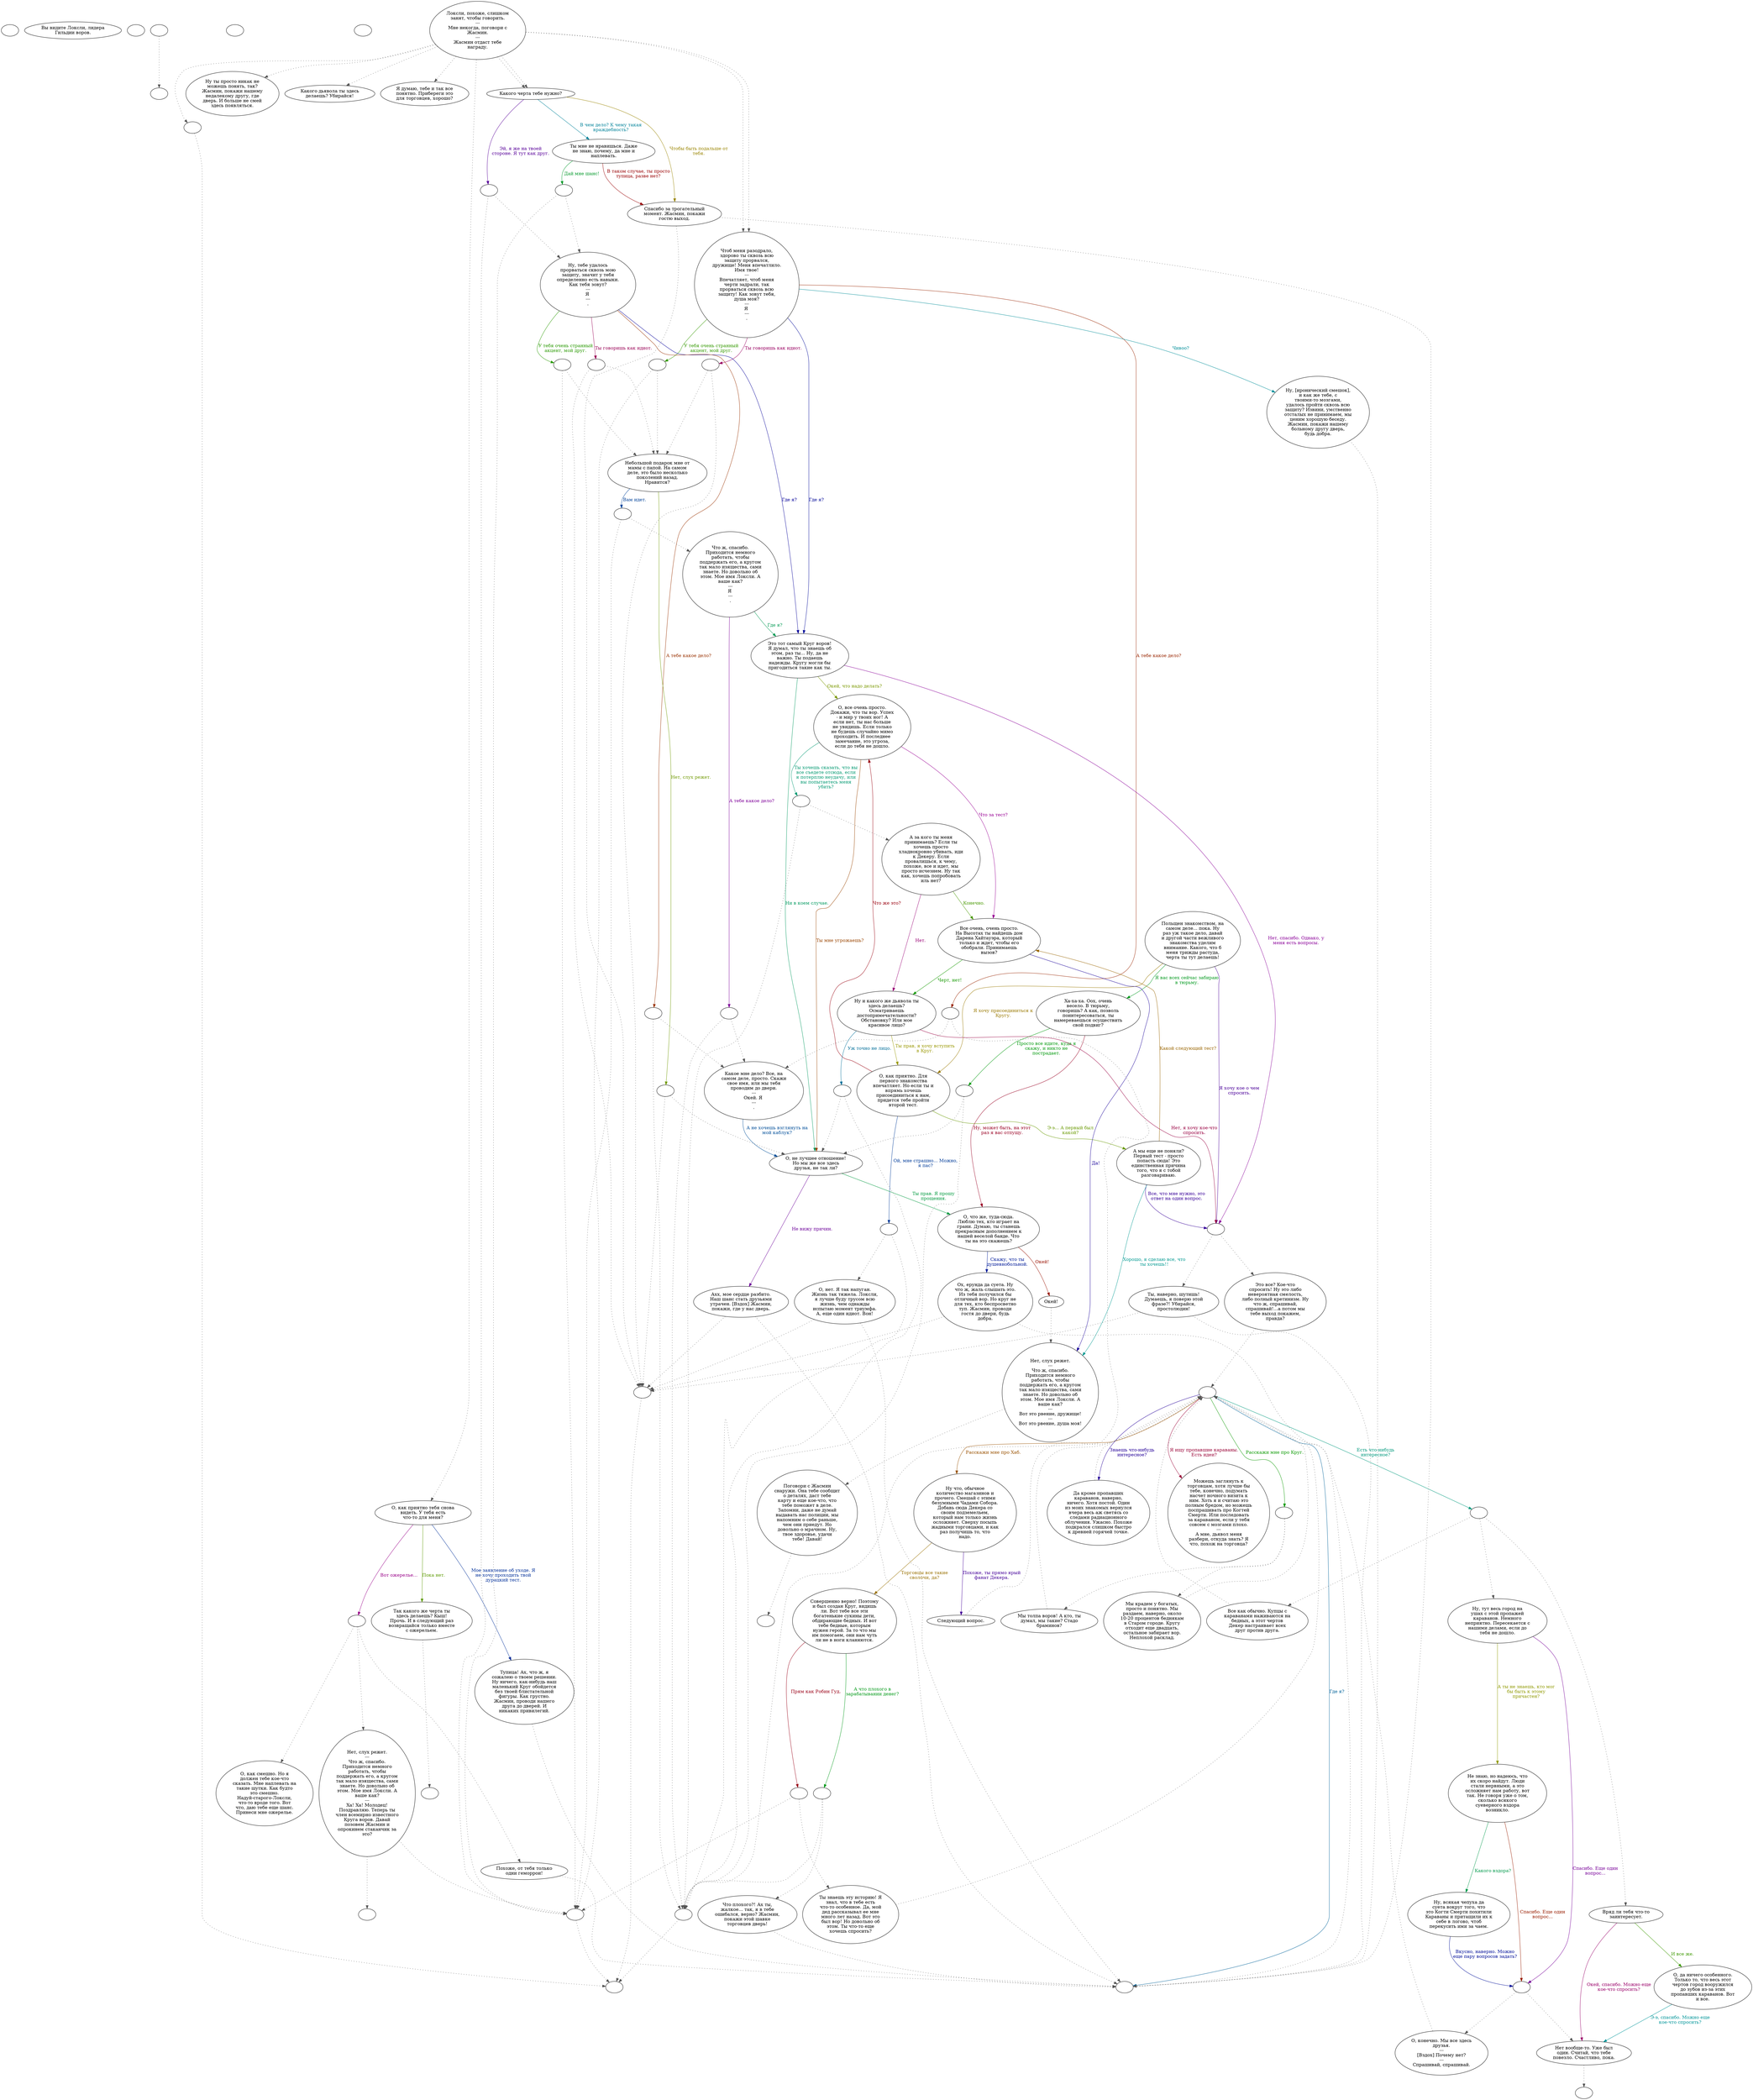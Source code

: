 digraph loxley {
  "start" [style=filled       fillcolor="#FFFFFF"       color="#000000"]
  "start" [label=""]
  "look_at_p_proc" [style=filled       fillcolor="#FFFFFF"       color="#000000"]
  "look_at_p_proc" [label="Вы видите Локсли, лидера\nГильдии воров."]
  "critter_p_proc" [style=filled       fillcolor="#FFFFFF"       color="#000000"]
  "critter_p_proc" [label=""]
  "pickup_p_proc" [style=filled       fillcolor="#FFFFFF"       color="#000000"]
  "pickup_p_proc" -> "combat" [style=dotted color="#555555"]
  "pickup_p_proc" [label=""]
  "destroy_p_proc" [style=filled       fillcolor="#FFFFFF"       color="#000000"]
  "destroy_p_proc" [label=""]
  "map_enter_p_proc" [style=filled       fillcolor="#FFFFFF"       color="#000000"]
  "map_enter_p_proc" [label=""]
  "talk_p_proc" [style=filled       fillcolor="#FFFFFF"       color="#000000"]
  "talk_p_proc" -> "get_reaction" [style=dotted color="#555555"]
  "talk_p_proc" -> "loxley57" [style=dotted color="#555555"]
  "talk_p_proc" -> "loxley59" [style=dotted color="#555555"]
  "talk_p_proc" -> "loxley58" [style=dotted color="#555555"]
  "talk_p_proc" -> "loxley27" [style=dotted color="#555555"]
  "talk_p_proc" -> "loxley01" [style=dotted color="#555555"]
  "talk_p_proc" -> "loxley24" [style=dotted color="#555555"]
  "talk_p_proc" -> "loxley01" [style=dotted color="#555555"]
  "talk_p_proc" -> "loxley24" [style=dotted color="#555555"]
  "talk_p_proc" [label="Локсли, похоже, слишком\nзанят, чтобы говорить.\n---\nМне некогда, поговори с\nЖасмин.\n---\nЖасмин отдаст тебе\nнаграду."]
  "combat" [style=filled       fillcolor="#FFFFFF"       color="#000000"]
  "combat" [label=""]
  "loxley00a" [style=filled       fillcolor="#FFFFFF"       color="#000000"]
  "loxley00a" [label="Что ж, спасибо.\nПриходится немного\nработать, чтобы\nподдержать его, а кругом\nтак мало изящества, сами\nзнаете. Но довольно об\nэтом. Мое имя Локсли. А\nваше как?\n---\nЯ \n---\n."]
  "loxley00a" -> "loxley00a1" [label="А тебе какое дело?" color="#7E0099" fontcolor="#7E0099"]
  "loxley00a" -> "loxley22" [label="Где я?" color="#009952" fontcolor="#009952"]
  "loxley01" [style=filled       fillcolor="#FFFFFF"       color="#000000"]
  "loxley01" [label="Чтоб меня разодрало,\nздорово ты сквозь всю\nзащиту прорвался,\nдружище! Меня впечатлило.\nИмя твое!\n---\nВпечатляет, чтоб меня\nчерти задрали, так\nпрорваться сквозь всю\nзащиту! Как зовут тебя,\nдуша моя?\n---\nЯ \n---\n."]
  "loxley01" -> "loxley01a" [label="А тебе какое дело?" color="#992500" fontcolor="#992500"]
  "loxley01" -> "loxley22" [label="Где я?" color="#000899" fontcolor="#000899"]
  "loxley01" -> "loxley01b" [label="У тебя очень странный\nакцент, мой друг." color="#349900" fontcolor="#349900"]
  "loxley01" -> "loxley01c" [label="Ты говоришь как идиот." color="#990061" fontcolor="#990061"]
  "loxley01" -> "loxley90" [label="Чивоо?" color="#008E99" fontcolor="#008E99"]
  "loxley02" [style=filled       fillcolor="#FFFFFF"       color="#000000"]
  "loxley02" [label="Польщен знакомством, на\nсамом деле... пока. Ну\nраз уж такое дело, давай\nи другой части вежливого\nзнакомства уделим\nвнимание. Какого, что б\nменя трижды растуда,\nчерта ты тут делаешь!"]
  "loxley02" -> "loxley03" [label="Я хочу присоединиться к\nКругу." color="#997800" fontcolor="#997800"]
  "loxley02" -> "loxley02_1" [label="Я хочу кое о чем\nспросить." color="#4B0099" fontcolor="#4B0099"]
  "loxley02" -> "loxley18" [label="Я вас всех сейчас забираю\nв тюрьму." color="#00991E" fontcolor="#00991E"]
  "loxley02_1" [style=filled       fillcolor="#FFFFFF"       color="#000000"]
  "loxley02_1" -> "loxley08" [style=dotted color="#555555"]
  "loxley02_1" -> "loxley09" [style=dotted color="#555555"]
  "loxley02_1" [label=""]
  "loxley03" [style=filled       fillcolor="#FFFFFF"       color="#000000"]
  "loxley03" [label="О, как приятно. Для\nпервого знакомства\nвпечатляет. Но если ты и\nвпрямь хочешь\nприсоединиться к нам,\nпридется тебе пройти\nвторой тест."]
  "loxley03" -> "loxley04" [label="Что же это?" color="#99000E" fontcolor="#99000E"]
  "loxley03" -> "loxley03a" [label="Ой, мне страшно... Можно,\nя пас?" color="#003B99" fontcolor="#003B99"]
  "loxley03" -> "loxley17" [label="Э-э... А первый был\nкакой?" color="#689900" fontcolor="#689900"]
  "loxley04" [style=filled       fillcolor="#FFFFFF"       color="#000000"]
  "loxley04" [label="О, все очень просто.\nДокажи, что ты вор. Успех\n- и мир у твоих ног! А\nесли нет, ты нас больше\nне увидишь. Если только\nне будешь случайно мимо\nпроходить. И последнее\nзамечание, это угроза,\nесли до тебя не дошло."]
  "loxley04" -> "loxley05" [label="Что за тест?" color="#990094" fontcolor="#990094"]
  "loxley04" -> "loxley04a" [label="Ты хочешь сказать, что вы\nвсе съедете отсюда, если\nя потерплю неудачу, или\nвы попытаетесь меня\nубить?" color="#009971" fontcolor="#009971"]
  "loxley04" -> "loxley10" [label="Ты мне угрожаешь?" color="#994400" fontcolor="#994400"]
  "loxley05" [style=filled       fillcolor="#FFFFFF"       color="#000000"]
  "loxley05" [label="Все очень, очень просто.\nНа Высотах ты найдешь дом\nДарена Хайтауэра, который\nтолько и ждет, чтобы его\nобобрали. Принимаешь\nвызов?"]
  "loxley05" -> "loxley06" [label="Да!" color="#180099" fontcolor="#180099"]
  "loxley05" -> "loxley07" [label="Черт, нет!" color="#159900" fontcolor="#159900"]
  "loxley06" [style=filled       fillcolor="#FFFFFF"       color="#000000"]
  "loxley06" -> "loxley06b" [style=dotted color="#555555"]
  "loxley06" [label="Нет, слух режет.\n---\nЧто ж, спасибо.\nПриходится немного\nработать, чтобы\nподдержать его, а кругом\nтак мало изящества, сами\nзнаете. Но довольно об\nэтом. Мое имя Локсли. А\nваше как?\n---\nВот это рвение, дружище!\n---\nВот это рвение, душа моя!"]
  "loxley06b" [style=filled       fillcolor="#FFFFFF"       color="#000000"]
  "loxley06b" -> "loxleyx" [style=dotted color="#555555"]
  "loxley06b" [label="Поговори с Жасмин\nснаружи. Она тебе сообщит\nо деталях, даст тебе\nкарту и еще кое-что, что\nтебе поможет в деле.\nЗапомни, даже не думай\nвыдавать нас полиции, мы\nнапомним о себе раньше,\nчем они приедут. Но\nдовольно о мрачном. Ну,\nтвое здоровье, удачи\nтебе! Давай!"]
  "loxley07" [style=filled       fillcolor="#FFFFFF"       color="#000000"]
  "loxley07" [label="Ну и какого же дьявола ты\nздесь делаешь?\nОсматриваешь\nдостопримечательности?\nОбстановку? Или мое\nкрасивое лицо?"]
  "loxley07" -> "loxley02_1" [label="Нет, я хочу кое-что\nспросить." color="#990041" fontcolor="#990041"]
  "loxley07" -> "loxley07a" [label="Уж точно не лицо." color="#006E99" fontcolor="#006E99"]
  "loxley07" -> "loxley03" [label="Ты прав, я хочу вступить\nв Круг." color="#999700" fontcolor="#999700"]
  "loxley08" [style=filled       fillcolor="#FFFFFF"       color="#000000"]
  "loxley08" -> "loxley34" [style=dotted color="#555555"]
  "loxley08" [label="Это все? Кое-что\nспросить! Ну это либо\nневероятная смелость,\nлибо полный кретинизм. Ну\nчто ж, спрашивай,\nспрашивай!...а потом мы\nтебе выход покажем,\nправда?"]
  "loxley09" [style=filled       fillcolor="#FFFFFF"       color="#000000"]
  "loxley09" -> "BigDownReact" [style=dotted color="#555555"]
  "loxley09" -> "loxleyx1" [style=dotted color="#555555"]
  "loxley09" [label="Ты, наверно, шутишь!\nДумаешь, я поверю этой\nфразе?! Убирайся,\nпростолюдин!"]
  "loxley10" [style=filled       fillcolor="#FFFFFF"       color="#000000"]
  "loxley10" [label="О, не лучшее отношение!\nНо мы же все здесь\nдрузья, не так ли?"]
  "loxley10" -> "loxley11" [label="Не вижу причин." color="#6B0099" fontcolor="#6B0099"]
  "loxley10" -> "loxley12" [label="Ты прав. Я прошу\nпрощения." color="#00993E" fontcolor="#00993E"]
  "loxley11" [style=filled       fillcolor="#FFFFFF"       color="#000000"]
  "loxley11" -> "BigDownReact" [style=dotted color="#555555"]
  "loxley11" -> "loxleyx1" [style=dotted color="#555555"]
  "loxley11" [label="Ахх, мое сердце разбито.\nНаш шанс стать друзьями\nутрачен. [Вздох] Жасмин,\nпокажи, где у нас дверь."]
  "loxley12" [style=filled       fillcolor="#FFFFFF"       color="#000000"]
  "loxley12" [label="О, что же, туда-сюда.\nЛюблю тех, кто играет на\nграни. Думаю, ты станешь\nпрекрасным дополнением к\nнашей веселой банде. Что\nты на это скажешь?"]
  "loxley12" -> "loxley12b" [label="Окей!" color="#991100" fontcolor="#991100"]
  "loxley12" -> "loxley13" [label="Скажу, что ты\nдушевнобольной." color="#001B99" fontcolor="#001B99"]
  "loxley12b" [style=filled       fillcolor="#FFFFFF"       color="#000000"]
  "loxley12b" -> "loxley06" [style=dotted color="#555555"]
  "loxley12b" [label="Окей!"]
  "loxley13" [style=filled       fillcolor="#FFFFFF"       color="#000000"]
  "loxley13" -> "BigDownReact" [style=dotted color="#555555"]
  "loxley13" -> "loxleyx1" [style=dotted color="#555555"]
  "loxley13" [label="Ох, ерунда да суета. Ну\nчто ж, жаль слышать это.\nИз тебя получился бы\nотличный вор. Но круг не\nдля тех, кто беспросветно\nтуп. Жасмин, проводи\nгостя до двери, будь\nдобра."]
  "loxley14" [style=filled       fillcolor="#FFFFFF"       color="#000000"]
  "loxley14" [label="А за кого ты меня\nпринимаешь? Если ты\nхочешь просто\nхладнокровно убивать, иди\nк Декеру. Если\nпровалишься, к чему,\nпохоже, все и идет, мы\nпросто исчезнем. Ну так\nкак, хочешь попробовать\nиль нет?"]
  "loxley14" -> "loxley05" [label="Конечно." color="#489900" fontcolor="#489900"]
  "loxley14" -> "loxley07" [label="Нет." color="#990075" fontcolor="#990075"]
  "loxley16" [style=filled       fillcolor="#FFFFFF"       color="#000000"]
  "loxley16" -> "BigDownReact" [style=dotted color="#555555"]
  "loxley16" -> "loxleyx1" [style=dotted color="#555555"]
  "loxley16" [label="О, нет. Я так напуган.\nЖизнь так тяжела. Локсли,\nя лучше буду трусом всю\nжизнь, чем однажды\nиспытаю момент триумфа.\nА, еще один идиот. Вон!"]
  "loxley17" [style=filled       fillcolor="#FFFFFF"       color="#000000"]
  "loxley17" [label="А мы еще не поняли?\nПервый тест - просто\nпопасть сюда! Это\nединственная причина\nтого, что я с тобой\nразговариваю."]
  "loxley17" -> "loxley06" [label="Хорошо, я сделаю все, что\nты хочешь!!" color="#009991" fontcolor="#009991"]
  "loxley17" -> "loxley05" [label="Какой следующий тест?" color="#996400" fontcolor="#996400"]
  "loxley17" -> "loxley02_1" [label="Все, что мне нужно, это\nответ на один вопрос." color="#370099" fontcolor="#370099"]
  "loxley18" [style=filled       fillcolor="#FFFFFF"       color="#000000"]
  "loxley18" [label="Ха-ха-ха. Оох, очень\nвесело. В тюрьму,\nговоришь? А как, позволь\nпоинтересоваться, ты\nнамереваешься осуществить\nсвой подвиг?"]
  "loxley18" -> "loxley18a" [label="Просто все идите, куда я\nскажу, и никто не\nпострадает." color="#00990B" fontcolor="#00990B"]
  "loxley18" -> "loxley12" [label="Ну, может быть, на этот\nраз я вас отпущу." color="#990022" fontcolor="#990022"]
  "loxley21" [style=filled       fillcolor="#FFFFFF"       color="#000000"]
  "loxley21" [label="Какое мне дело? Все, на\nсамом деле, просто. Скажи\nсвое имя, или мы тебя\nпроводим до двери.\n---\nОкей. Я \n---\n."]
  "loxley21" -> "loxley10" [label="А не хочешь взглянуть на\nмой каблук?" color="#004E99" fontcolor="#004E99"]
  "loxley22" [style=filled       fillcolor="#FFFFFF"       color="#000000"]
  "loxley22" [label="Это тот самый Круг воров!\nЯ думал, что ты знаешь об\nэтом, раз ты... Ну, да не\nважно. Ты подаешь\nнадежды. Кругу могли бы\nпригодиться такие как ты."]
  "loxley22" -> "loxley04" [label="Окей, что надо делать?" color="#7B9900" fontcolor="#7B9900"]
  "loxley22" -> "loxley02_1" [label="Нет, спасибо. Однако, у\nменя есть вопросы." color="#8A0099" fontcolor="#8A0099"]
  "loxley22" -> "loxley10" [label="Ни в коем случае." color="#00995E" fontcolor="#00995E"]
  "loxley23" [style=filled       fillcolor="#FFFFFF"       color="#000000"]
  "loxley23" [label="Ну, тебе удалось\nпрорваться сквозь мою\nзащиту, значит у тебя\nопределенно есть навыки.\nКак тебя зовут?\n---\nЯ \n---\n."]
  "loxley23" -> "loxley23a" [label="А тебе какое дело?" color="#993100" fontcolor="#993100"]
  "loxley23" -> "loxley22" [label="Где я?" color="#040099" fontcolor="#040099"]
  "loxley23" -> "loxley23b" [label="У тебя очень странный\nакцент, мой друг." color="#289900" fontcolor="#289900"]
  "loxley23" -> "loxley23c" [label="Ты говоришь как идиот." color="#990055" fontcolor="#990055"]
  "loxley24" [style=filled       fillcolor="#FFFFFF"       color="#000000"]
  "loxley24" [label="Какого черта тебе нужно?"]
  "loxley24" -> "loxley25" [label="В чем дело? К чему такая\nвраждебность?" color="#008299" fontcolor="#008299"]
  "loxley24" -> "loxley26" [label="Чтобы быть подальше от\nтебя." color="#998400" fontcolor="#998400"]
  "loxley24" -> "loxley24a" [label="Эй, я же на твоей\nстороне. Я тут как друг." color="#570099" fontcolor="#570099"]
  "loxley25" [style=filled       fillcolor="#FFFFFF"       color="#000000"]
  "loxley25" [label="Ты мне не нравишься. Даже\nне знаю, почему, да мне и\nнаплевать."]
  "loxley25" -> "loxley25a" [label="Дай мне шанс!" color="#00992A" fontcolor="#00992A"]
  "loxley25" -> "loxley26" [label="В таком случае, ты просто\nтупица, разве нет?" color="#990002" fontcolor="#990002"]
  "loxley26" [style=filled       fillcolor="#FFFFFF"       color="#000000"]
  "loxley26" -> "BigDownReact" [style=dotted color="#555555"]
  "loxley26" -> "loxleyx1" [style=dotted color="#555555"]
  "loxley26" [label="Спасибо за трогательный\nмомент. Жасмин, покажи\nгостю выход."]
  "loxley27" [style=filled       fillcolor="#FFFFFF"       color="#000000"]
  "loxley27" [label="О, как приятно тебя снова\nвидеть. У тебя есть\nчто-то для меня?"]
  "loxley27" -> "loxley32" [label="Мое заявление об уходе. Я\nне хочу проходить твой\nдурацкий тест." color="#002F99" fontcolor="#002F99"]
  "loxley27" -> "loxley33" [label="Пока нет." color="#5C9900" fontcolor="#5C9900"]
  "loxley27" -> "loxley27a" [label="Вот ожерелье..." color="#990088" fontcolor="#990088"]
  "loxley29" [style=filled       fillcolor="#FFFFFF"       color="#000000"]
  "loxley29" -> "UpReact" [style=dotted color="#555555"]
  "loxley29" -> "loxleyx3" [style=dotted color="#555555"]
  "loxley29" [label="Нет, слух режет.\n---\nЧто ж, спасибо.\nПриходится немного\nработать, чтобы\nподдержать его, а кругом\nтак мало изящества, сами\nзнаете. Но довольно об\nэтом. Мое имя Локсли. А\nваше как?\n---\nХа! Ха! Молодец!\nПоздравляю. Теперь ты\nчлен всемирно известного\nКруга воров. Давай\nпозовем Жасмин и\nопрокинем стаканчик за\nэто?"]
  "loxley30" [style=filled       fillcolor="#FFFFFF"       color="#000000"]
  "loxley30" [label="О, как смешно. Но я\nдолжен тебе кое-что\nсказать. Мне наплевать на\nтакие шутки. Как будто\nэто смешно.\nНадуй-старого-Локсли,\nчто-то вроде того. Вот\nчто, даю тебе еще шанс.\nПринеси мне ожерелье."]
  "loxley31" [style=filled       fillcolor="#FFFFFF"       color="#000000"]
  "loxley31" -> "loxleyx1" [style=dotted color="#555555"]
  "loxley31" [label="Похоже, от тебя только\nодни геморрои!"]
  "loxley32" [style=filled       fillcolor="#FFFFFF"       color="#000000"]
  "loxley32" -> "loxleyx1" [style=dotted color="#555555"]
  "loxley32" [label="Тупица! Ах, что ж, я\nсожалею о твоем решении.\nНу ничего, как-нибудь наш\nмаленький Круг обойдется\nбез твоей блистательной\nфигуры. Как грустно.\nЖасмин, проводи нашего\nдруга до дверей. И\nникаких привилегий."]
  "loxley33" [style=filled       fillcolor="#FFFFFF"       color="#000000"]
  "loxley33" -> "loxleyx4" [style=dotted color="#555555"]
  "loxley33" [label="Так какого же черта ты\nздесь делаешь? Кыш!\nПрочь. И в следующий раз\nвозвращайся только вместе\nс ожерельем."]
  "loxley34" [style=filled       fillcolor="#FFFFFF"       color="#000000"]
  "loxley34" [label=""]
  "loxley34" -> "loxley34_1" [label="Есть что-нибудь\nинтересное?" color="#00997D" fontcolor="#00997D"]
  "loxley34" -> "loxley43" [label="Расскажи мне про Хаб." color="#995100" fontcolor="#995100"]
  "loxley34" -> "loxley51" [label="Знаешь что-нибудь\nинтересное?" color="#240099" fontcolor="#240099"]
  "loxley34" -> "loxley34_2" [label="Расскажи мне про Круг." color="#099900" fontcolor="#099900"]
  "loxley34" -> "loxley55" [label="Я ищу пропавшие караваны.\nЕсть идеи?" color="#990035" fontcolor="#990035"]
  "loxley34" -> "loxleyx1" [label="Где я?" color="#006299" fontcolor="#006299"]
  "loxley34_1" [style=filled       fillcolor="#FFFFFF"       color="#000000"]
  "loxley34_1" -> "loxley35" [style=dotted color="#555555"]
  "loxley34_1" -> "loxley40" [style=dotted color="#555555"]
  "loxley34_1" -> "loxley42" [style=dotted color="#555555"]
  "loxley34_1" [label=""]
  "loxley34_2" [style=filled       fillcolor="#FFFFFF"       color="#000000"]
  "loxley34_2" -> "loxley53" [style=dotted color="#555555"]
  "loxley34_2" -> "loxley54" [style=dotted color="#555555"]
  "loxley34_2" [label=""]
  "loxley35" [style=filled       fillcolor="#FFFFFF"       color="#000000"]
  "loxley35" [label="Ну, тут весь город на\nушах с этой пропажей\nкараванов. Немного\nнеприятно. Пересекается с\nнашими делами, если до\nтебя не дошло."]
  "loxley35" -> "loxley36" [label="А ты не знаешь, кто мог\nбы быть к этому\nпричастен?" color="#8F9900" fontcolor="#8F9900"]
  "loxley35" -> "loxley35_1" [label="Спасибо. Еще один\nвопрос..." color="#770099" fontcolor="#770099"]
  "loxley35_1" [style=filled       fillcolor="#FFFFFF"       color="#000000"]
  "loxley35_1" -> "loxley38" [style=dotted color="#555555"]
  "loxley35_1" -> "loxley39" [style=dotted color="#555555"]
  "loxley35_1" [label=""]
  "loxley36" [style=filled       fillcolor="#FFFFFF"       color="#000000"]
  "loxley36" [label="Не знаю, но надеюсь, что\nих скоро найдут. Люди\nстали нервными, а это\nосложняет нам работу, вот\nтак. Не говоря уже о том,\nсколько всякого\nсуеверного вздора\nвозникло."]
  "loxley36" -> "loxley37" [label="Какого вздора?" color="#00994A" fontcolor="#00994A"]
  "loxley36" -> "loxley35_1" [label="Спасибо. Еще один\nвопрос..." color="#991D00" fontcolor="#991D00"]
  "loxley37" [style=filled       fillcolor="#FFFFFF"       color="#000000"]
  "loxley37" [label="Ну, всякая чепуха да\nсуета вокруг того, что\nэто Когти Смерти похитили\nКараваны и притащили их к\nсебе в логово, чтоб\nперекусить ими за чаем."]
  "loxley37" -> "loxley35_1" [label="Вкусно, наверно. Можно\nеще пару вопросов задать?" color="#000F99" fontcolor="#000F99"]
  "loxley38" [style=filled       fillcolor="#FFFFFF"       color="#000000"]
  "loxley38" -> "loxley34" [style=dotted color="#555555"]
  "loxley38" [label="О, конечно. Мы все здесь\nдрузья.\n---\n[Вздох] Почему нет?\n---\nСпрашивай, спрашивай."]
  "loxley39" [style=filled       fillcolor="#FFFFFF"       color="#000000"]
  "loxley39" -> "loxleyend" [style=dotted color="#555555"]
  "loxley39" [label="Нет вообще-то. Уже был\nодин. Считай, что тебе\nповезло. Счастливо, пока."]
  "loxley40" [style=filled       fillcolor="#FFFFFF"       color="#000000"]
  "loxley40" [label="Вряд ли тебя что-то\nзаинтересует."]
  "loxley40" -> "loxley41" [label="И все же." color="#3C9900" fontcolor="#3C9900"]
  "loxley40" -> "loxley39" [label="Окей, спасибо. Можно еще\nкое-что спросить?" color="#990069" fontcolor="#990069"]
  "loxley41" [style=filled       fillcolor="#FFFFFF"       color="#000000"]
  "loxley41" [label="О, да ничего особенного.\nТолько то, что весь этот\nчертов город вооружился\nдо зубов из-за этих\nпропавших караванов. Вот\nи все."]
  "loxley41" -> "loxley39" [label="Э-э, спасибо. Можно еще\nкое-что спросить?" color="#009599" fontcolor="#009599"]
  "loxley42" [style=filled       fillcolor="#FFFFFF"       color="#000000"]
  "loxley42" -> "loxley34" [style=dotted color="#555555"]
  "loxley42" [label="Все как обычно. Купцы с\nкараванами наживаются на\nбедных, а этот чертов\nДекер настраивает всех\nдруг против друга."]
  "loxley43" [style=filled       fillcolor="#FFFFFF"       color="#000000"]
  "loxley43" [label="Ну что, обычное\nколичество магазинов и\nпрочего. Смешай с этими\nбезумными Чадами Собора.\nДобавь сюда Декера со\nсвоим подземельем,\nкоторый нам только жизнь\nосложняет. Сверху посыпь\nжадными торговцами, и как\nраз получишь то, что\nнадо."]
  "loxley43" -> "loxley44" [label="Торговцы все такие\nсволочи, да?" color="#997000" fontcolor="#997000"]
  "loxley43" -> "loxley43a" [label="Похоже, ты прямо ярый\nфанат Декера." color="#440099" fontcolor="#440099"]
  "loxley43a" [style=filled       fillcolor="#FFFFFF"       color="#000000"]
  "loxley43a" -> "loxley34" [style=dotted color="#555555"]
  "loxley43a" [label="Следующий вопрос."]
  "loxley44" [style=filled       fillcolor="#FFFFFF"       color="#000000"]
  "loxley44" [label="Совершенно верно! Поэтому\nи был создан Круг, видишь\nли. Вот тебе все эти\nбогатенькие сукины дети,\nобдирающие бедных. И вот\nтебе бедные, которым\nнужен герой. За то что мы\nим помогаем, они нам чуть\nли не в ноги кланяются."]
  "loxley44" -> "loxley44a" [label="А что плохого в\nзарабатывании денег?" color="#009917" fontcolor="#009917"]
  "loxley44" -> "loxley44b" [label="Прям как Робин Гуд." color="#990016" fontcolor="#990016"]
  "loxley47" [style=filled       fillcolor="#FFFFFF"       color="#000000"]
  "loxley47" -> "loxleyx1" [style=dotted color="#555555"]
  "loxley47" [label="Что плохого?! Ах ты,\nжалкое... так, я в тебе\nошибался, верно? Жасмин,\nпокажи этой шавке\nторговцев дверь!"]
  "loxley48" [style=filled       fillcolor="#FFFFFF"       color="#000000"]
  "loxley48" -> "loxley34" [style=dotted color="#555555"]
  "loxley48" [label="Ты знаешь эту историю! Я\nзнал, что в тебе есть\nчто-то особенное. Да, мой\nдед рассказывал ее мне\nмного лет назад. Вот это\nбыл вор! Но довольно об\nэтом. Ты что-то еще\nхочешь спросить?"]
  "loxley51" [style=filled       fillcolor="#FFFFFF"       color="#000000"]
  "loxley51" -> "loxley34" [style=dotted color="#555555"]
  "loxley51" [label="Да кроме пропавших\nкараванов, наверно,\nничего. Хотя постой. Один\nиз моих знакомых вернулся\nвчера весь аж светясь со\nследами радиационного\nоблучения. Ужасно. Похоже\nподкрался слишком быстро\nк древней горячей точке."]
  "loxley53" [style=filled       fillcolor="#FFFFFF"       color="#000000"]
  "loxley53" -> "loxley34" [style=dotted color="#555555"]
  "loxley53" [label="Мы крадем у богатых,\nпросто и понятно. Мы\nраздаем, наверно, около\n10-20 процентов беднякам\nв Старом городе. Кругу\nотходит еще двадцать,\nостальное забирает вор.\nНеплохой расклад."]
  "loxley54" [style=filled       fillcolor="#FFFFFF"       color="#000000"]
  "loxley54" -> "loxley34" [style=dotted color="#555555"]
  "loxley54" [label="Мы толпа воров! А кто, ты\nдумал, мы такие? Стадо\nбраминов?"]
  "loxley55" [style=filled       fillcolor="#FFFFFF"       color="#000000"]
  "loxley55" [label="Можешь заглянуть к\nторговцам, хотя лучше бы\nтебе, конечно, подумать\nнасчет ночного визита к\nним. Хоть я и считаю это\nполным бредом, но можешь\nпоспрашивать про Когтей\nСмерти. Или последовать\nза караваном, если у тебя\nсовсем с мозгами плохо.\n---\nА мне, дьявол меня\nразбери, откуда знать? Я\nчто, похож на торговца?"]
  "loxley57" [style=filled       fillcolor="#FFFFFF"       color="#000000"]
  "loxley57" [label="Ну ты просто никак не\nможешь понять, так?\nЖасмин, покажи нашему\nнедалекому другу, где\nдверь. И больше не смей\nздесь появляться."]
  "loxley58" [style=filled       fillcolor="#FFFFFF"       color="#000000"]
  "loxley58" [label="Я думаю, тебе и так все\nпонятно. Прибереги это\nдля торговцев, хорошо?"]
  "loxley59" [style=filled       fillcolor="#FFFFFF"       color="#000000"]
  "loxley59" [label="Какого дьявола ты здесь\nделаешь? Убирайся!"]
  "loxley90" [style=filled       fillcolor="#FFFFFF"       color="#000000"]
  "loxley90" -> "loxleyx1" [style=dotted color="#555555"]
  "loxley90" [label="Ну, [иронический смешок],\nи как же тебе, с\nтвоими-то мозгами,\nудалось пройти сквозь всю\nзащиту? Извини, умственно\nотсталых не принимаем, мы\nценим хорошую беседу.\nЖасмин, покажи нашему\nбольному другу дверь,\nбудь добра."]
  "loxleyx" [style=filled       fillcolor="#FFFFFF"       color="#000000"]
  "loxleyx" [label=""]
  "loxleyx1" [style=filled       fillcolor="#FFFFFF"       color="#000000"]
  "loxleyx1" [label=""]
  "loxleyx3" [style=filled       fillcolor="#FFFFFF"       color="#000000"]
  "loxleyx3" [label=""]
  "loxleyx4" [style=filled       fillcolor="#FFFFFF"       color="#000000"]
  "loxleyx4" [label=""]
  "loxley00aa" [style=filled       fillcolor="#FFFFFF"       color="#000000"]
  "loxley00aa" -> "UpReact" [style=dotted color="#555555"]
  "loxley00aa" -> "loxley00a" [style=dotted color="#555555"]
  "loxley00aa" [label=""]
  "loxley00ab" [style=filled       fillcolor="#FFFFFF"       color="#000000"]
  "loxley00ab" -> "BigDownReact" [style=dotted color="#555555"]
  "loxley00ab" -> "loxley10" [style=dotted color="#555555"]
  "loxley00ab" [label=""]
  "loxley00a1" [style=filled       fillcolor="#FFFFFF"       color="#000000"]
  "loxley00a1" -> "DownReact" [style=dotted color="#555555"]
  "loxley00a1" -> "loxley21" [style=dotted color="#555555"]
  "loxley00a1" [label=""]
  "loxley01a" [style=filled       fillcolor="#FFFFFF"       color="#000000"]
  "loxley01a" -> "DownReact" [style=dotted color="#555555"]
  "loxley01a" -> "loxley21" [style=dotted color="#555555"]
  "loxley01a" [label=""]
  "loxley01b" [style=filled       fillcolor="#FFFFFF"       color="#000000"]
  "loxley01b" -> "UpReact" [style=dotted color="#555555"]
  "loxley01b" -> "loxley00" [style=dotted color="#555555"]
  "loxley01b" [label=""]
  "loxley01c" [style=filled       fillcolor="#FFFFFF"       color="#000000"]
  "loxley01c" -> "BigDownReact" [style=dotted color="#555555"]
  "loxley01c" -> "loxley00" [style=dotted color="#555555"]
  "loxley01c" [label=""]
  "loxley03a" [style=filled       fillcolor="#FFFFFF"       color="#000000"]
  "loxley03a" -> "DownReact" [style=dotted color="#555555"]
  "loxley03a" -> "loxley16" [style=dotted color="#555555"]
  "loxley03a" [label=""]
  "loxley04a" [style=filled       fillcolor="#FFFFFF"       color="#000000"]
  "loxley04a" -> "DownReact" [style=dotted color="#555555"]
  "loxley04a" -> "loxley14" [style=dotted color="#555555"]
  "loxley04a" [label=""]
  "loxley07a" [style=filled       fillcolor="#FFFFFF"       color="#000000"]
  "loxley07a" -> "DownReact" [style=dotted color="#555555"]
  "loxley07a" -> "loxley10" [style=dotted color="#555555"]
  "loxley07a" [label=""]
  "loxley18a" [style=filled       fillcolor="#FFFFFF"       color="#000000"]
  "loxley18a" -> "DownReact" [style=dotted color="#555555"]
  "loxley18a" -> "loxley10" [style=dotted color="#555555"]
  "loxley18a" [label=""]
  "loxley23a" [style=filled       fillcolor="#FFFFFF"       color="#000000"]
  "loxley23a" -> "DownReact" [style=dotted color="#555555"]
  "loxley23a" -> "loxley21" [style=dotted color="#555555"]
  "loxley23a" [label=""]
  "loxley23b" [style=filled       fillcolor="#FFFFFF"       color="#000000"]
  "loxley23b" -> "UpReact" [style=dotted color="#555555"]
  "loxley23b" -> "loxley00" [style=dotted color="#555555"]
  "loxley23b" [label=""]
  "loxley23c" [style=filled       fillcolor="#FFFFFF"       color="#000000"]
  "loxley23c" -> "BigDownReact" [style=dotted color="#555555"]
  "loxley23c" -> "loxley00" [style=dotted color="#555555"]
  "loxley23c" [label=""]
  "loxley24a" [style=filled       fillcolor="#FFFFFF"       color="#000000"]
  "loxley24a" -> "UpReact" [style=dotted color="#555555"]
  "loxley24a" -> "loxley23" [style=dotted color="#555555"]
  "loxley24a" [label=""]
  "loxley25a" [style=filled       fillcolor="#FFFFFF"       color="#000000"]
  "loxley25a" -> "UpReact" [style=dotted color="#555555"]
  "loxley25a" -> "loxley23" [style=dotted color="#555555"]
  "loxley25a" [label=""]
  "loxley27a" [style=filled       fillcolor="#FFFFFF"       color="#000000"]
  "loxley27a" -> "loxley29" [style=dotted color="#555555"]
  "loxley27a" -> "loxley30" [style=dotted color="#555555"]
  "loxley27a" -> "loxley31" [style=dotted color="#555555"]
  "loxley27a" [label=""]
  "loxley44a" [style=filled       fillcolor="#FFFFFF"       color="#000000"]
  "loxley44a" -> "DownReact" [style=dotted color="#555555"]
  "loxley44a" -> "loxley47" [style=dotted color="#555555"]
  "loxley44a" [label=""]
  "loxley44b" [style=filled       fillcolor="#FFFFFF"       color="#000000"]
  "loxley44b" -> "UpReact" [style=dotted color="#555555"]
  "loxley44b" -> "loxley48" [style=dotted color="#555555"]
  "loxley44b" [label=""]
  "loxleyend" [style=filled       fillcolor="#FFFFFF"       color="#000000"]
  "loxleyend" [label=""]
  "get_reaction" [style=filled       fillcolor="#FFFFFF"       color="#000000"]
  "get_reaction" -> "ReactToLevel" [style=dotted color="#555555"]
  "get_reaction" [label=""]
  "ReactToLevel" [style=filled       fillcolor="#FFFFFF"       color="#000000"]
  "ReactToLevel" [label=""]
  "UpReact" [style=filled       fillcolor="#FFFFFF"       color="#000000"]
  "UpReact" -> "ReactToLevel" [style=dotted color="#555555"]
  "UpReact" [label=""]
  "DownReact" [style=filled       fillcolor="#FFFFFF"       color="#000000"]
  "DownReact" -> "ReactToLevel" [style=dotted color="#555555"]
  "DownReact" [label=""]
  "BigDownReact" [style=filled       fillcolor="#FFFFFF"       color="#000000"]
  "BigDownReact" -> "ReactToLevel" [style=dotted color="#555555"]
  "BigDownReact" [label=""]
  "loxley00" [style=filled       fillcolor="#FFFFFF"       color="#000000"]
  "loxley00" [label="Небольшой подарок мне от\nмамы с папой. На самом\nделе, это было несколько\nпоколений назад.\nНравится?"]
  "loxley00" -> "loxley00aa" [label="Вам идет." color="#004299" fontcolor="#004299"]
  "loxley00" -> "loxley00ab" [label="Нет, слух режет." color="#6F9900" fontcolor="#6F9900"]
}